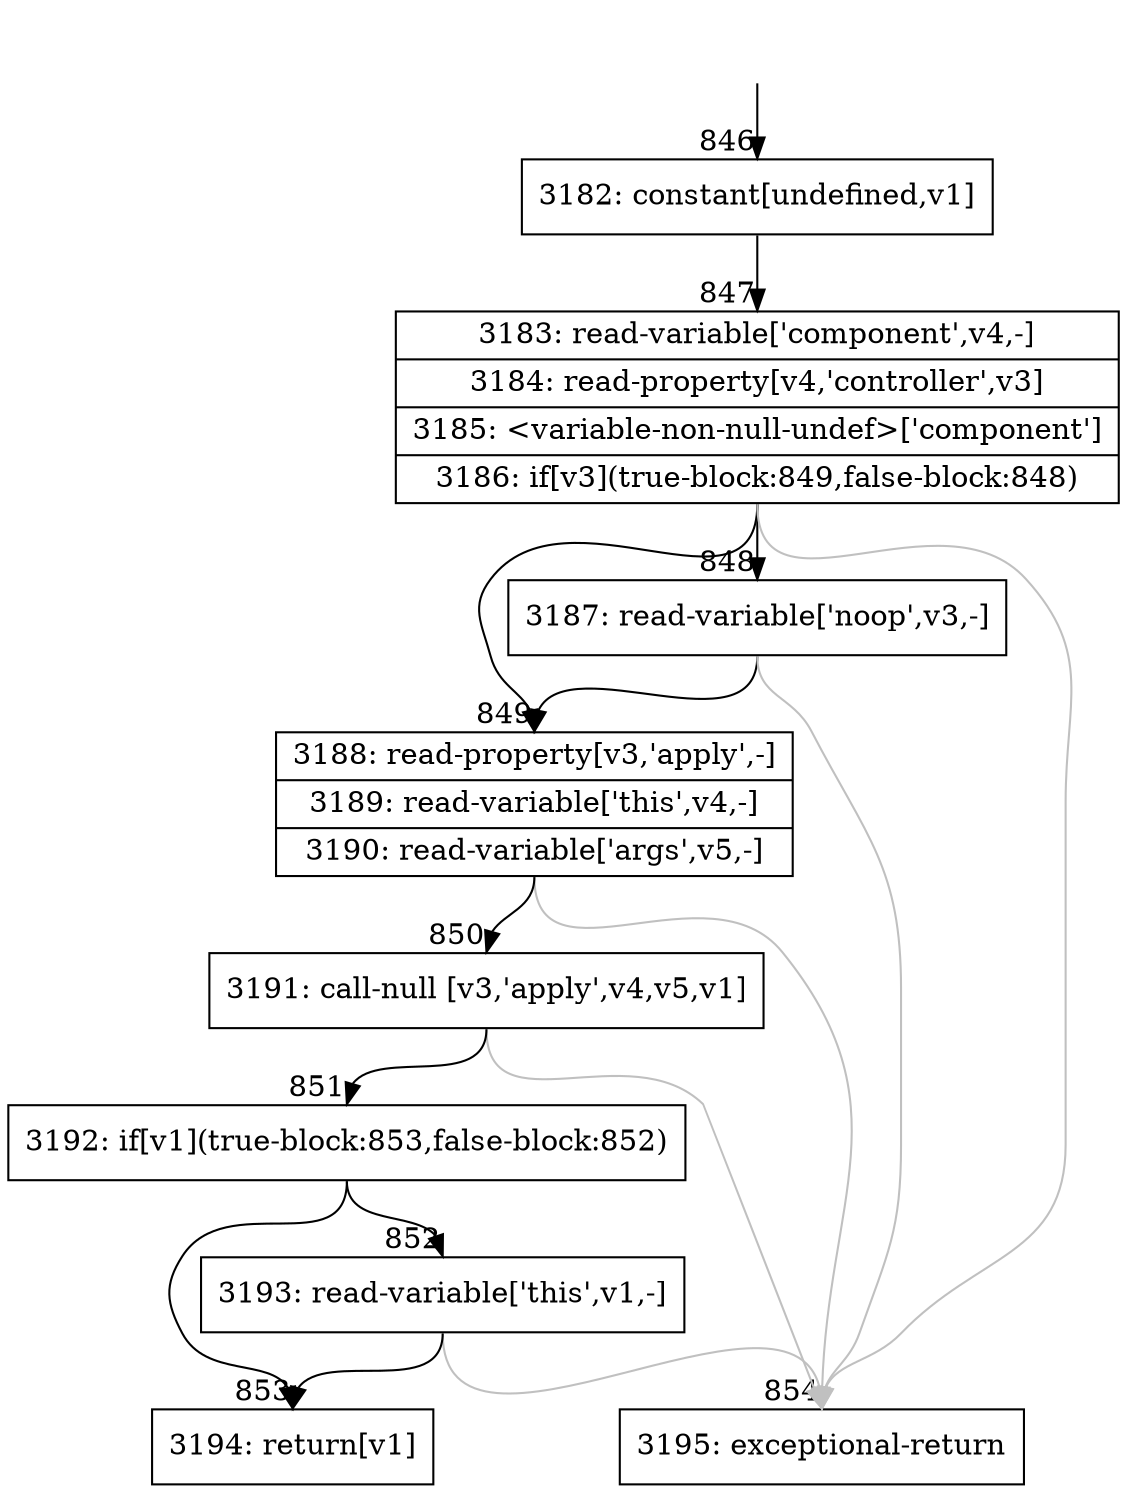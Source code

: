 digraph {
rankdir="TD"
BB_entry25[shape=none,label=""];
BB_entry25 -> BB846 [tailport=s, headport=n, headlabel="    846"]
BB846 [shape=record label="{3182: constant[undefined,v1]}" ] 
BB846 -> BB847 [tailport=s, headport=n, headlabel="      847"]
BB847 [shape=record label="{3183: read-variable['component',v4,-]|3184: read-property[v4,'controller',v3]|3185: \<variable-non-null-undef\>['component']|3186: if[v3](true-block:849,false-block:848)}" ] 
BB847 -> BB849 [tailport=s, headport=n, headlabel="      849"]
BB847 -> BB848 [tailport=s, headport=n, headlabel="      848"]
BB847 -> BB854 [tailport=s, headport=n, color=gray, headlabel="      854"]
BB848 [shape=record label="{3187: read-variable['noop',v3,-]}" ] 
BB848 -> BB849 [tailport=s, headport=n]
BB848 -> BB854 [tailport=s, headport=n, color=gray]
BB849 [shape=record label="{3188: read-property[v3,'apply',-]|3189: read-variable['this',v4,-]|3190: read-variable['args',v5,-]}" ] 
BB849 -> BB850 [tailport=s, headport=n, headlabel="      850"]
BB849 -> BB854 [tailport=s, headport=n, color=gray]
BB850 [shape=record label="{3191: call-null [v3,'apply',v4,v5,v1]}" ] 
BB850 -> BB851 [tailport=s, headport=n, headlabel="      851"]
BB850 -> BB854 [tailport=s, headport=n, color=gray]
BB851 [shape=record label="{3192: if[v1](true-block:853,false-block:852)}" ] 
BB851 -> BB853 [tailport=s, headport=n, headlabel="      853"]
BB851 -> BB852 [tailport=s, headport=n, headlabel="      852"]
BB852 [shape=record label="{3193: read-variable['this',v1,-]}" ] 
BB852 -> BB853 [tailport=s, headport=n]
BB852 -> BB854 [tailport=s, headport=n, color=gray]
BB853 [shape=record label="{3194: return[v1]}" ] 
BB854 [shape=record label="{3195: exceptional-return}" ] 
//#$~ 554
}
